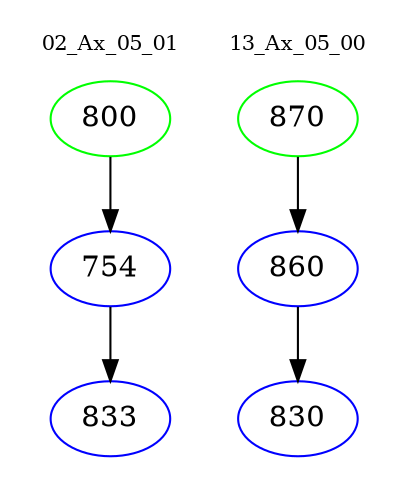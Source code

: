 digraph{
subgraph cluster_0 {
color = white
label = "02_Ax_05_01";
fontsize=10;
T0_800 [label="800", color="green"]
T0_800 -> T0_754 [color="black"]
T0_754 [label="754", color="blue"]
T0_754 -> T0_833 [color="black"]
T0_833 [label="833", color="blue"]
}
subgraph cluster_1 {
color = white
label = "13_Ax_05_00";
fontsize=10;
T1_870 [label="870", color="green"]
T1_870 -> T1_860 [color="black"]
T1_860 [label="860", color="blue"]
T1_860 -> T1_830 [color="black"]
T1_830 [label="830", color="blue"]
}
}
